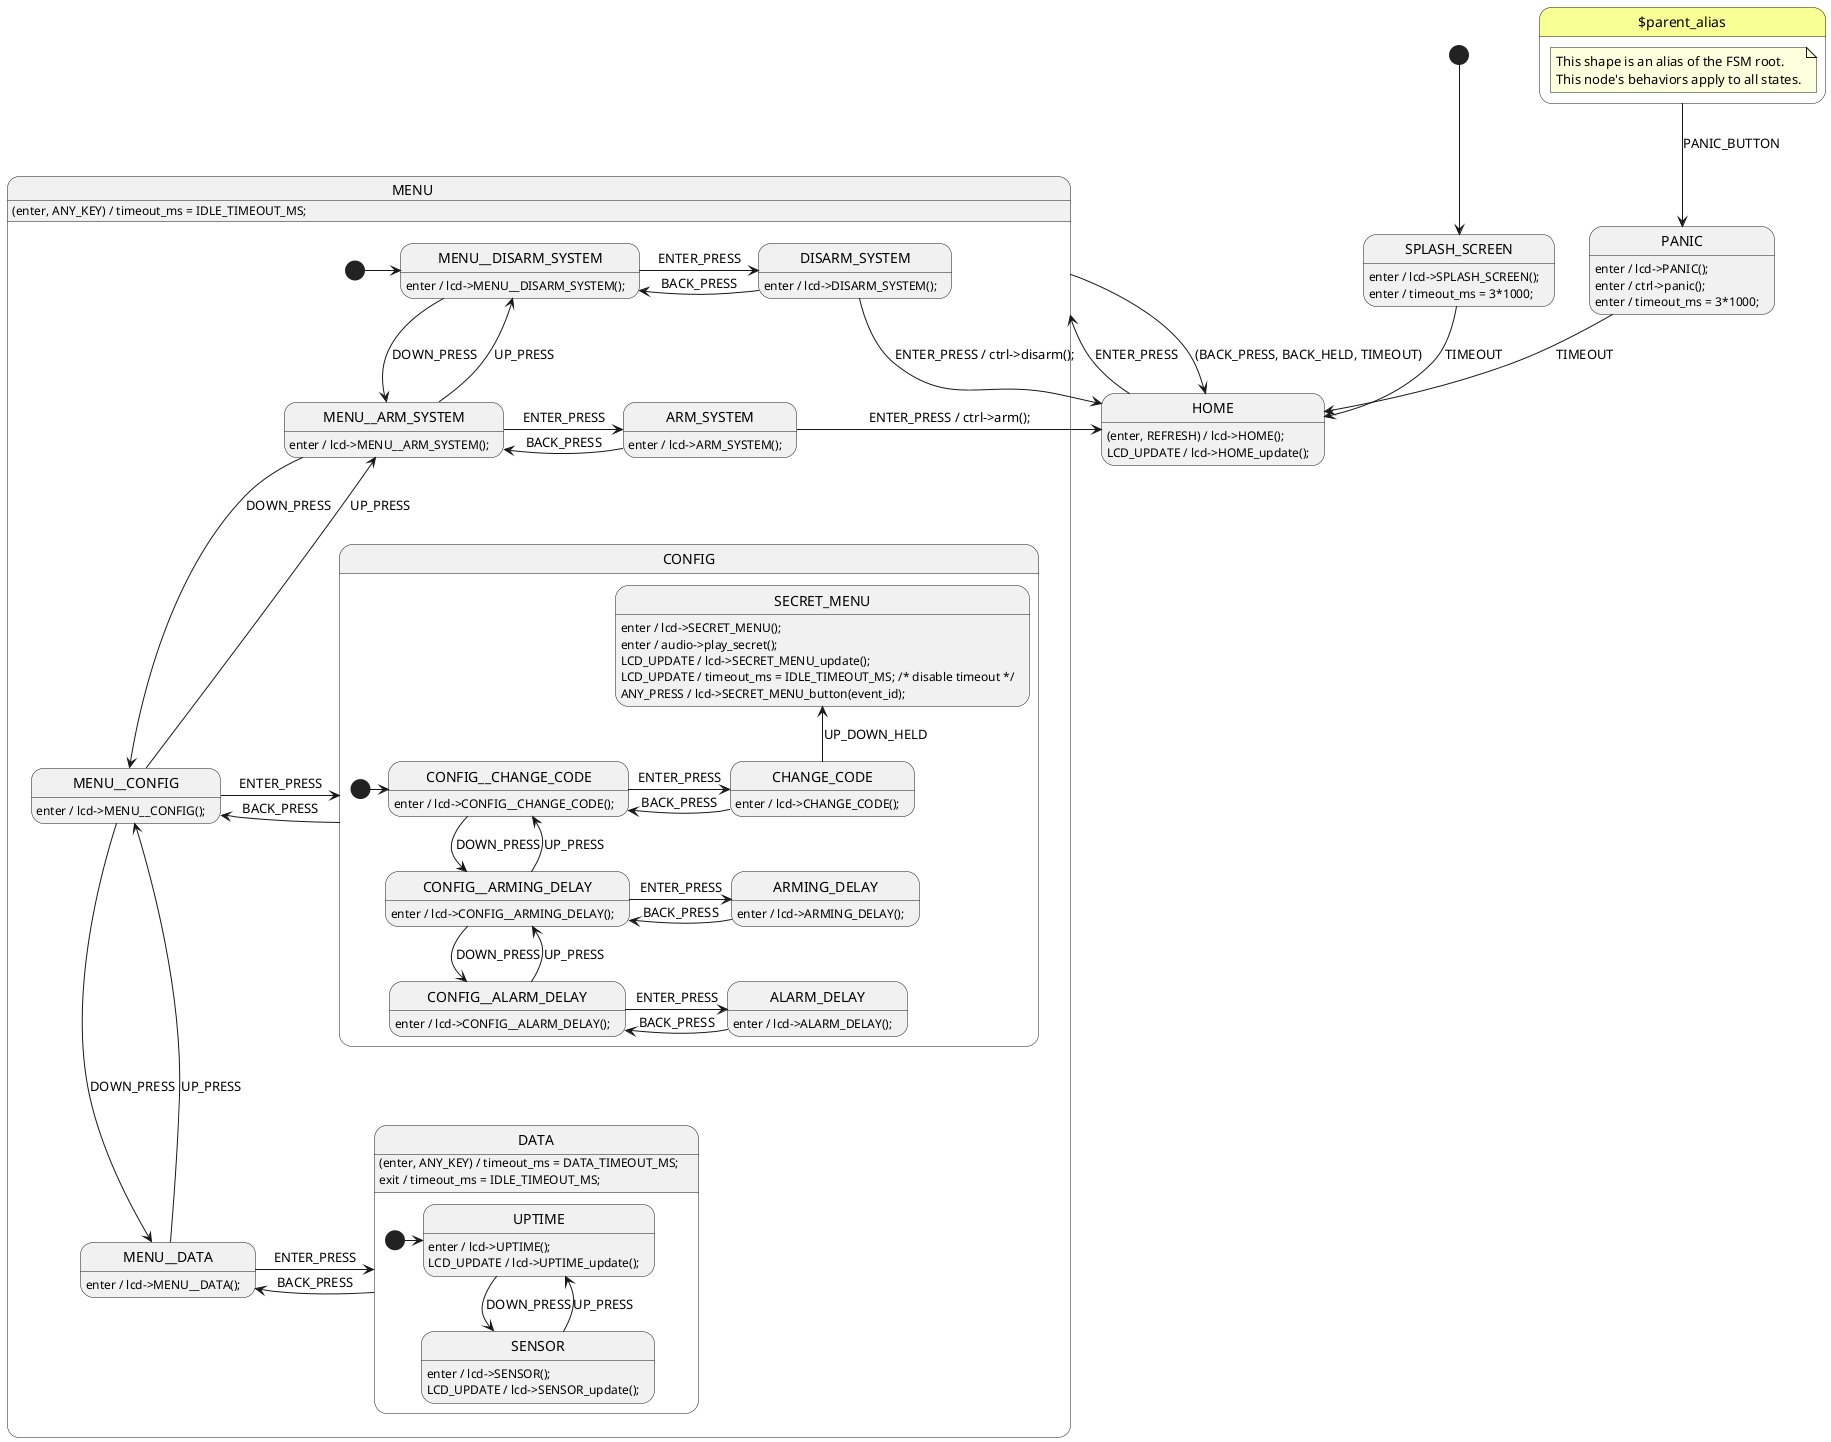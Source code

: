 @startuml UiSm

' ///////////////////////////// STYLES /////////////////////////////
' Define some colors for the states. Totally optional.
skinparam state {
  BackgroundColor<<parent_alias>> #f8ff95
}

' We change the default font so that `->` looks like a real arrow.
skinparam defaultFontName Consolas


' //////////////////////// STATE ORGANIZATION ///////////////////////
' Note: StateSmith treats state names and events as case insensitive.
' More info: https://github.com/StateSmith/StateSmith/wiki/PlantUML


'''''''''''''''''''''''''''''''''''''''''''''''''''''''''''''''''''''''''''''''''''''''''''''''''''''''''
' The below PlantUML between AUTO_GENERATED_CODE tags is updated by the `menu-gen.py` script.
' I've typically just hand coded (or drawn) these menu connections, but wanted to show an interesting
' way to use PlantUML with StateSmith. Simple but time consuming menu wiring code can be generated.
' There are a few other ways to efficiently create menus. One way is having a hand coded data driven 
' menu FSM run from the main UI FSM. That works well too, but I don't have a public example of it yet.
' TIP: PlantUML has support to include other files. The generated menu content could exist in another file.
' See https://github.com/StateSmith/StateSmith/wiki/PlantUML#advanced-tips
'<AUTO_GENERATED_CODE>
    state MENU {
        [*] -> MENU__DISARM_SYSTEM
        state MENU__DISARM_SYSTEM
        state MENU__ARM_SYSTEM
        state MENU__CONFIG
        state MENU__DATA
    
        state DISARM_SYSTEM
        state ARM_SYSTEM
        state CONFIG {
            [*] -> CONFIG__CHANGE_CODE
            state CONFIG__CHANGE_CODE
            state CONFIG__ARMING_DELAY
            state CONFIG__ALARM_DELAY
    
            state CHANGE_CODE
            state ARMING_DELAY
            state ALARM_DELAY
        }
        state DATA {
            [*] -> UPTIME
            state UPTIME
            state SENSOR
        }
    }
    
    ' MENU
    MENU__DISARM_SYSTEM -down-> MENU__ARM_SYSTEM : DOWN_PRESS
    MENU__ARM_SYSTEM -down-> MENU__CONFIG : DOWN_PRESS
    MENU__CONFIG -down-> MENU__DATA : DOWN_PRESS
    MENU__DATA -up-> MENU__CONFIG : UP_PRESS
    MENU__CONFIG -up-> MENU__ARM_SYSTEM : UP_PRESS
    MENU__ARM_SYSTEM -up-> MENU__DISARM_SYSTEM : UP_PRESS
    
    ' DISARM_SYSTEM
    MENU__DISARM_SYSTEM -right-> DISARM_SYSTEM : ENTER_PRESS
    DISARM_SYSTEM -left-> MENU__DISARM_SYSTEM : BACK_PRESS
    
    ' ARM_SYSTEM
    MENU__ARM_SYSTEM -right-> ARM_SYSTEM : ENTER_PRESS
    ARM_SYSTEM -left-> MENU__ARM_SYSTEM : BACK_PRESS
    
    ' CONFIG
    MENU__CONFIG -right-> CONFIG : ENTER_PRESS
    CONFIG -left-> MENU__CONFIG : BACK_PRESS
    CONFIG__CHANGE_CODE -down-> CONFIG__ARMING_DELAY : DOWN_PRESS
    CONFIG__ARMING_DELAY -down-> CONFIG__ALARM_DELAY : DOWN_PRESS
    CONFIG__ALARM_DELAY -up-> CONFIG__ARMING_DELAY : UP_PRESS
    CONFIG__ARMING_DELAY -up-> CONFIG__CHANGE_CODE : UP_PRESS
    
    ' CHANGE_CODE
    CONFIG__CHANGE_CODE -right-> CHANGE_CODE : ENTER_PRESS
    CHANGE_CODE -left-> CONFIG__CHANGE_CODE : BACK_PRESS
    
    ' ARMING_DELAY
    CONFIG__ARMING_DELAY -right-> ARMING_DELAY : ENTER_PRESS
    ARMING_DELAY -left-> CONFIG__ARMING_DELAY : BACK_PRESS
    
    ' ALARM_DELAY
    CONFIG__ALARM_DELAY -right-> ALARM_DELAY : ENTER_PRESS
    ALARM_DELAY -left-> CONFIG__ALARM_DELAY : BACK_PRESS
    
    ' DATA
    MENU__DATA -right-> DATA : ENTER_PRESS
    DATA -left-> MENU__DATA : BACK_PRESS
    UPTIME -down-> SENSOR : DOWN_PRESS
    SENSOR -up-> UPTIME : UP_PRESS
    
    
    'EVENT HANDLERS
    DISARM_SYSTEM: enter / lcd->DISARM_SYSTEM();
    MENU__DISARM_SYSTEM: enter / lcd->MENU__DISARM_SYSTEM();
    ARM_SYSTEM: enter / lcd->ARM_SYSTEM();
    MENU__ARM_SYSTEM: enter / lcd->MENU__ARM_SYSTEM();
    MENU__CONFIG: enter / lcd->MENU__CONFIG();
    CHANGE_CODE: enter / lcd->CHANGE_CODE();
    CONFIG__CHANGE_CODE: enter / lcd->CONFIG__CHANGE_CODE();
    ARMING_DELAY: enter / lcd->ARMING_DELAY();
    CONFIG__ARMING_DELAY: enter / lcd->CONFIG__ARMING_DELAY();
    ALARM_DELAY: enter / lcd->ALARM_DELAY();
    CONFIG__ALARM_DELAY: enter / lcd->CONFIG__ALARM_DELAY();
    MENU__DATA: enter / lcd->MENU__DATA();
    UPTIME: enter / lcd->UPTIME();
    SENSOR: enter / lcd->SENSOR();
'</AUTO_GENERATED_CODE>
'''''''''''''''''''''''''''''''''''''''''''''''''''''''''''''''''''''''''''''''''''''''''''''''''''''''''

state "$parent_alias" as FSM_ROOT <<parent_alias>> {
    note "This shape is an alias of the FSM root.\nThis node's behaviors apply to all states." as N1
}

state SPLASH_SCREEN
state HOME
state PANIC

' This is really cool! We are adding a state to the python generated `CONFIG` state.
' Very powerful. Code generation is really time consuming to add all the features that you may need
' but we can get the best of both worlds here. Simple code gen and easy customization.
' THIS WILL ONLY WORK CORRECTLY with ss.cli version 0.18.2 or later.
state CONFIG {
    state SECRET_MENU
}

[*] --> SPLASH_SCREEN



' ///////////////////////// STATE HANDLERS /////////////////////////
' Syntax https://github.com/StateSmith/StateSmith/wiki/Behaviors

' FSM_ROOT
' Remember that behaviors here apply to all states.
FSM_ROOT --> PANIC: PANIC_BUTTON

' SPLASH_SCREEN
SPLASH_SCREEN: enter / lcd->SPLASH_SCREEN();
SPLASH_SCREEN: enter / timeout_ms = 3*1000;
SPLASH_SCREEN --> HOME : TIMEOUT

' HOME
HOME: (enter, REFRESH) / lcd->HOME();
HOME: LCD_UPDATE / lcd->HOME_update();
HOME --> MENU : ENTER_PRESS

' MENU
MENU: (enter, ANY_KEY) / timeout_ms = IDLE_TIMEOUT_MS;
MENU --> HOME : (BACK_PRESS, BACK_HELD, TIMEOUT)

    ' DISARM_SYSTEM
    DISARM_SYSTEM --> HOME: ENTER_PRESS / ctrl->disarm();
    
    ' ARM_SYSTEM
    ARM_SYSTEM --> HOME: ENTER_PRESS / ctrl->arm();

    ' CONFIG

        ' CHANGE_CODE
        CHANGE_CODE -up-> SECRET_MENU: UP_DOWN_HELD

        ' SECRET_MENU
        SECRET_MENU: enter / lcd->SECRET_MENU();
        SECRET_MENU: enter / audio->play_secret();
        SECRET_MENU: LCD_UPDATE / lcd->SECRET_MENU_update();
        SECRET_MENU: LCD_UPDATE / timeout_ms = IDLE_TIMEOUT_MS; /* disable timeout */
        ' SECRET_MENU: (UP_PRESS, DOWN_PRESS, BACK_PRESS, ENTER_PRESS) / lcd->SECRET_MENU_button(event_id);
        SECRET_MENU: ANY_PRESS / lcd->SECRET_MENU_button(event_id);

    ' DATA
    DATA: (enter, ANY_KEY) / timeout_ms = DATA_TIMEOUT_MS;
    DATA: exit / timeout_ms = IDLE_TIMEOUT_MS;

        ' UPTIME
        UPTIME: LCD_UPDATE / lcd->UPTIME_update();

        ' SENSOR
        SENSOR: LCD_UPDATE / lcd->SENSOR_update();

' PANIC
PANIC: enter / lcd->PANIC();
PANIC: enter / ctrl->panic();
PANIC: enter / timeout_ms = 3*1000;
PANIC --> HOME : TIMEOUT

' //////////////////////// StateSmith config ////////////////////////
' The below special comment block sets the StateSmith configuration.
' More info: https://github.com/StateSmith/StateSmith/issues/335
' Feel free to remove or modify it as needed.

/'! $CONFIG : toml
SmRunnerSettings.transpilerId = "Cpp"

# Trigger map details: https://github.com/StateSmith/StateSmith/issues/161
RenderConfig.TriggerMap = """
    ANY_PRESS => UP_PRESS, DOWN_PRESS, BACK_PRESS, ENTER_PRESS
    """

RenderConfig.AutoExpandedVars = """
    Display* lcd;      // pointer because StateSmith doesn't support references (yet!)
    Controller* ctrl;  // pointer because StateSmith doesn't support references (yet!)
    Audio* audio;      // pointer because StateSmith doesn't support references (yet!)
    int32_t timeout_ms; // Must be > 16 bits to allow for 60+ seconds.
    EventId event_id; // Optional. Manually set before dispatching event.
"""

[RenderConfig.Cpp]
HFileIncludes = """
    #include "../audio/Audio.hpp"
    #include "../control/Controller.hpp"
    #include <stdint.h>

    // forward declare Display because of circular references. We store a pointer to it in the FSM variables section.
    class Display;
    """

CFileIncludes = """
    #include "Display.hpp"
    #define IDLE_TIMEOUT_MS (10 * 1000) // this works for C99 as well as C++11
    """

ClassCode = """
    private:
        static const int32_t DATA_TIMEOUT_MS = 60 * 1000L; // C99 transpiler doesn't support 'ClassCode' section.
    """
'/
@enduml
